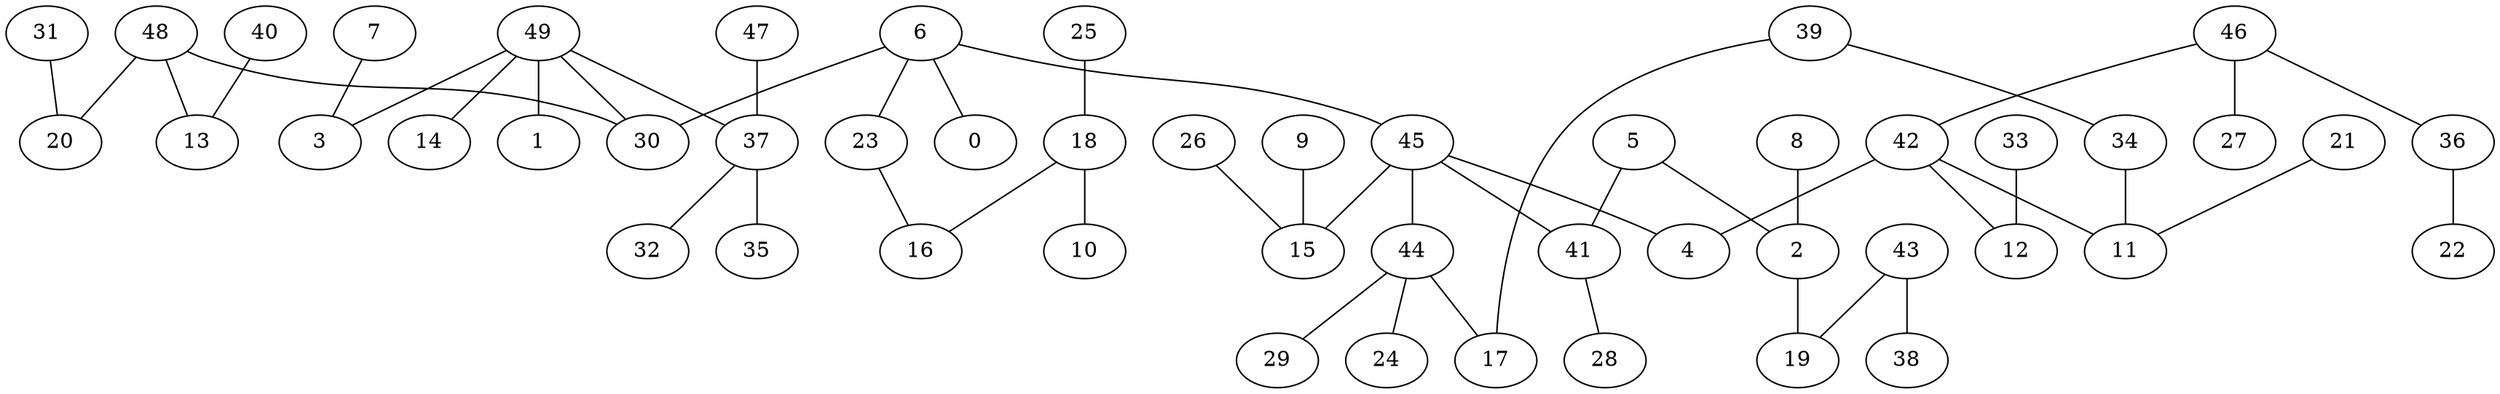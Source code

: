 digraph GG_graph {

subgraph G_graph {
edge [color = black]
"31" -> "20" [dir = none]
"43" -> "38" [dir = none]
"43" -> "19" [dir = none]
"9" -> "15" [dir = none]
"26" -> "15" [dir = none]
"33" -> "12" [dir = none]
"48" -> "20" [dir = none]
"48" -> "13" [dir = none]
"48" -> "30" [dir = none]
"39" -> "34" [dir = none]
"39" -> "17" [dir = none]
"18" -> "10" [dir = none]
"18" -> "16" [dir = none]
"5" -> "2" [dir = none]
"5" -> "41" [dir = none]
"41" -> "28" [dir = none]
"7" -> "3" [dir = none]
"47" -> "37" [dir = none]
"25" -> "18" [dir = none]
"2" -> "19" [dir = none]
"42" -> "11" [dir = none]
"42" -> "12" [dir = none]
"42" -> "4" [dir = none]
"49" -> "14" [dir = none]
"49" -> "3" [dir = none]
"49" -> "1" [dir = none]
"49" -> "37" [dir = none]
"49" -> "30" [dir = none]
"6" -> "0" [dir = none]
"6" -> "23" [dir = none]
"6" -> "30" [dir = none]
"6" -> "45" [dir = none]
"45" -> "15" [dir = none]
"45" -> "4" [dir = none]
"45" -> "44" [dir = none]
"45" -> "41" [dir = none]
"44" -> "24" [dir = none]
"44" -> "17" [dir = none]
"44" -> "29" [dir = none]
"46" -> "27" [dir = none]
"46" -> "36" [dir = none]
"46" -> "42" [dir = none]
"37" -> "32" [dir = none]
"37" -> "35" [dir = none]
"23" -> "16" [dir = none]
"21" -> "11" [dir = none]
"40" -> "13" [dir = none]
"36" -> "22" [dir = none]
"8" -> "2" [dir = none]
"34" -> "11" [dir = none]
}

}
